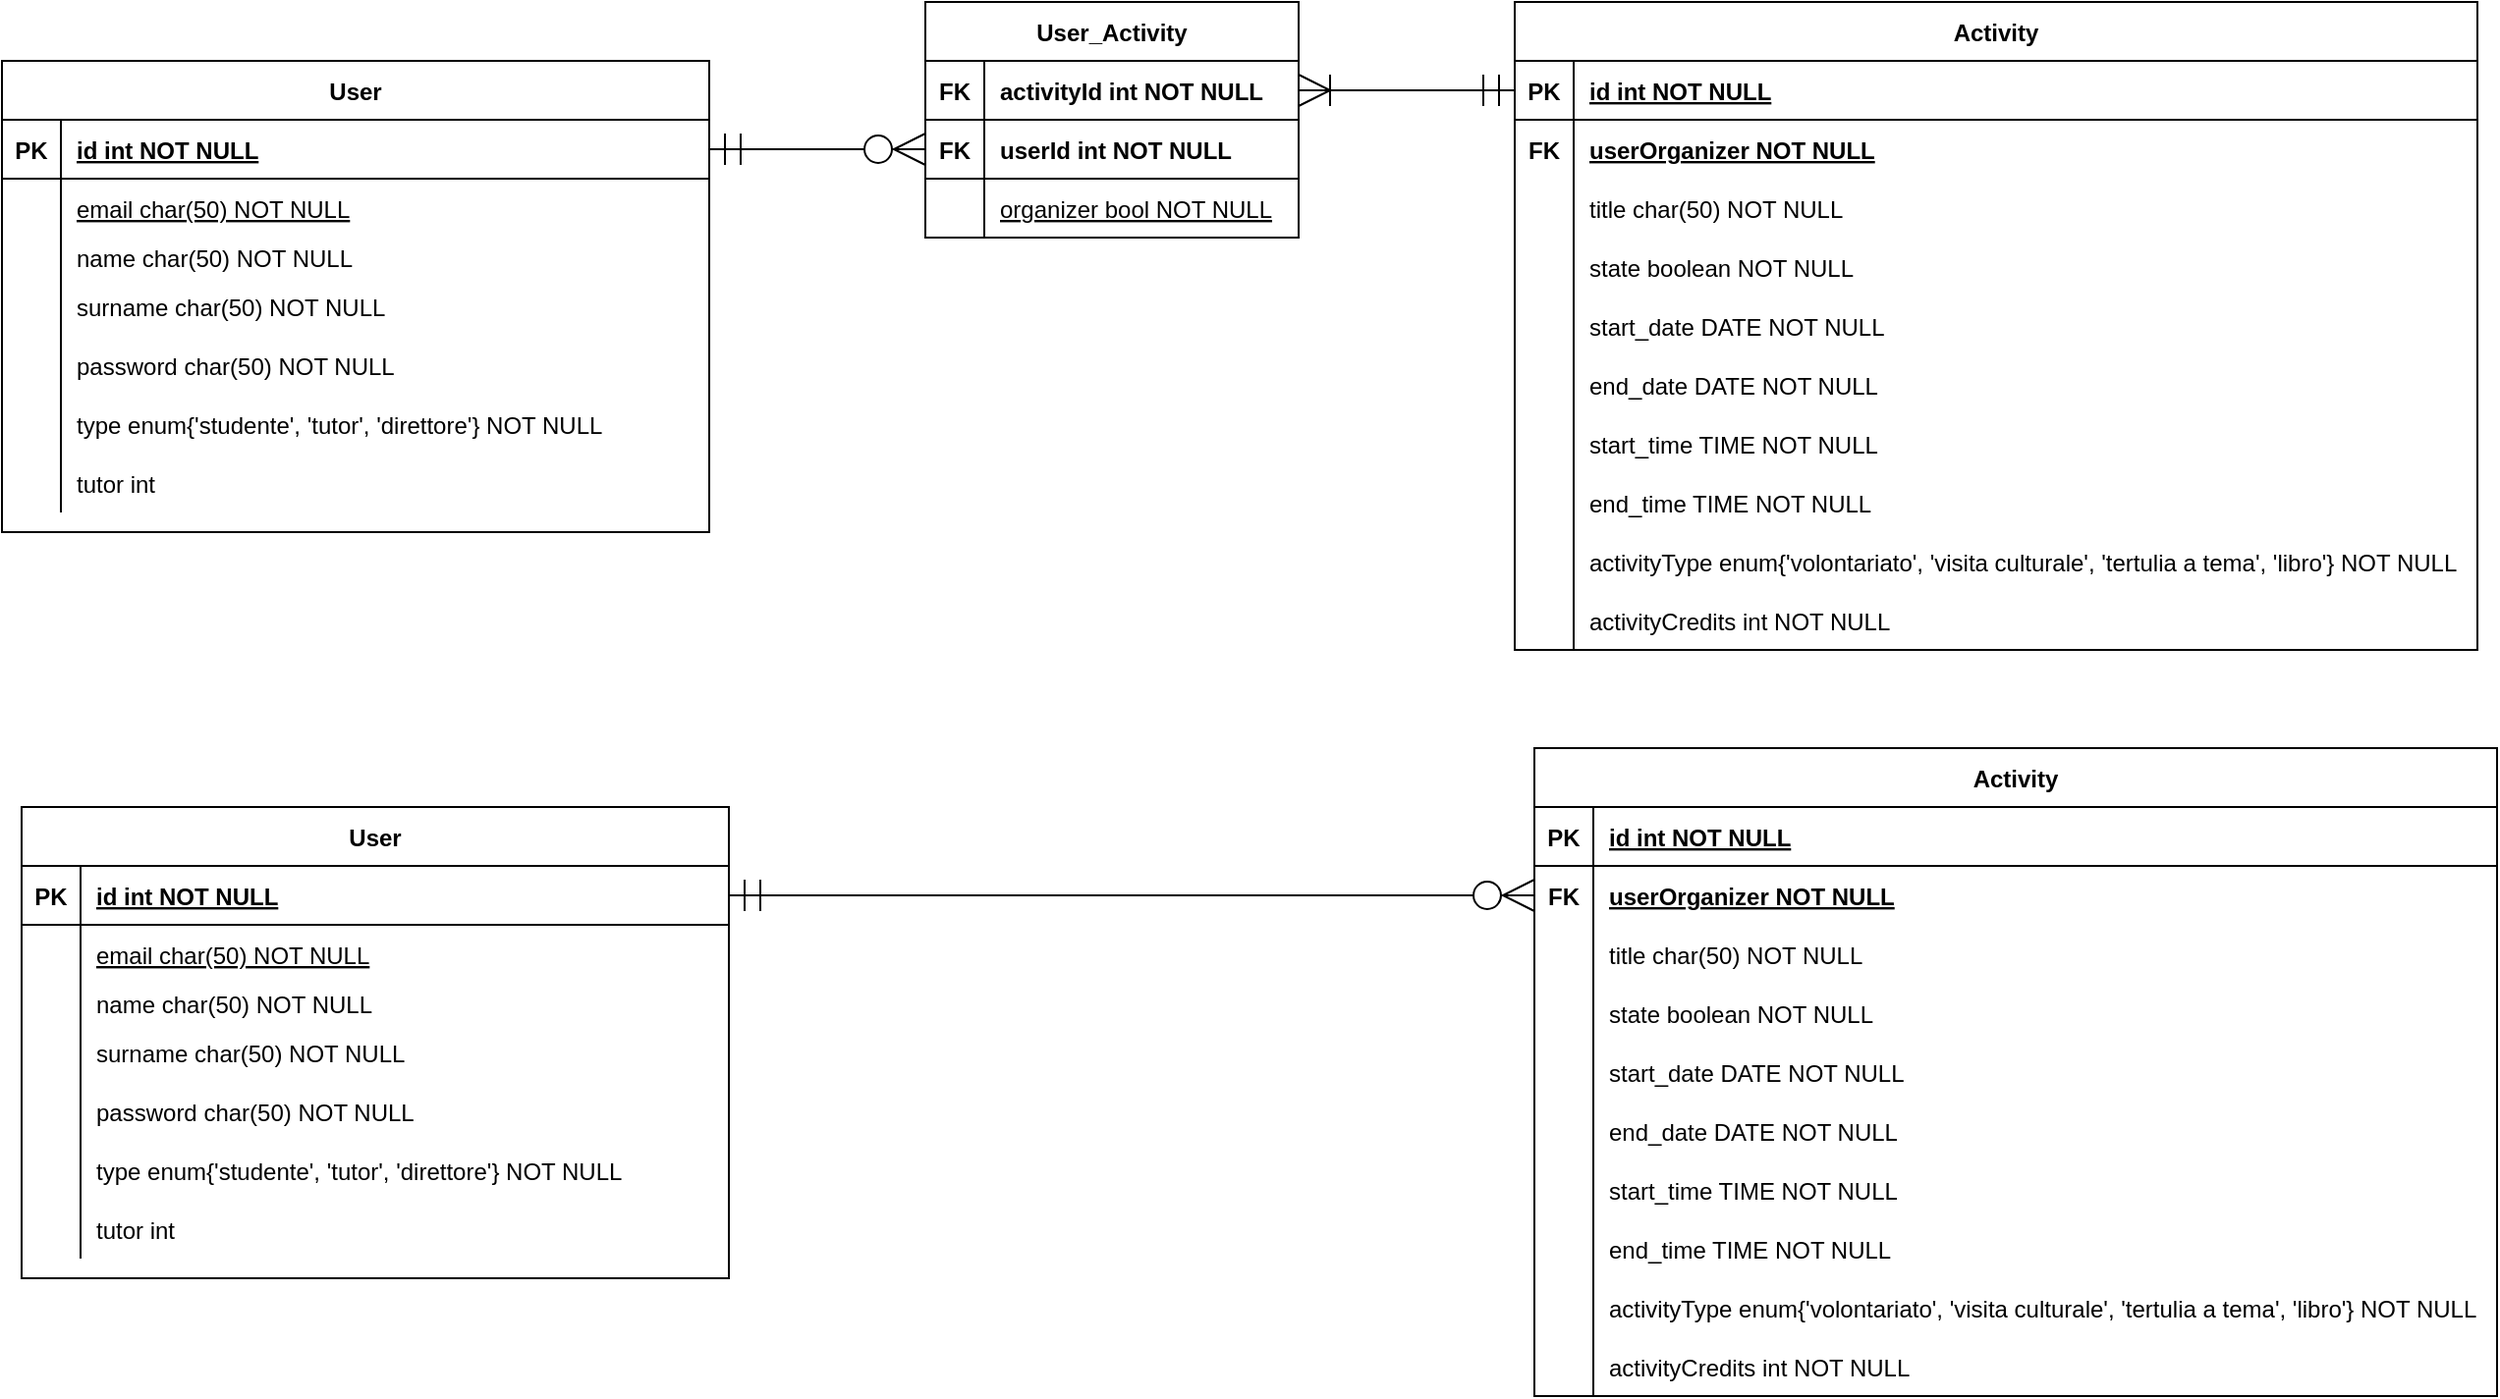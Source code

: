<mxfile version="15.3.5" type="device"><diagram id="R2lEEEUBdFMjLlhIrx00" name="Page-1"><mxGraphModel dx="2530" dy="818" grid="1" gridSize="10" guides="1" tooltips="1" connect="1" arrows="1" fold="1" page="1" pageScale="1" pageWidth="850" pageHeight="1100" math="0" shadow="0" extFonts="Permanent Marker^https://fonts.googleapis.com/css?family=Permanent+Marker"><root><mxCell id="0"/><mxCell id="1" parent="0"/><mxCell id="l_tVNQIfctNyRGzCoqc5-15" value="Activity" style="shape=table;startSize=30;container=1;collapsible=1;childLayout=tableLayout;fixedRows=1;rowLines=0;fontStyle=1;align=center;resizeLast=1;hachureGap=4;pointerEvents=0;" parent="1" vertex="1"><mxGeometry x="40" y="220" width="490" height="330" as="geometry"/></mxCell><mxCell id="l_tVNQIfctNyRGzCoqc5-16" value="" style="shape=partialRectangle;collapsible=0;dropTarget=0;pointerEvents=0;fillColor=none;top=0;left=0;bottom=1;right=0;points=[[0,0.5],[1,0.5]];portConstraint=eastwest;fontStyle=0" parent="l_tVNQIfctNyRGzCoqc5-15" vertex="1"><mxGeometry y="30" width="490" height="30" as="geometry"/></mxCell><mxCell id="l_tVNQIfctNyRGzCoqc5-17" value="PK" style="shape=partialRectangle;connectable=0;fillColor=none;top=0;left=0;bottom=0;right=0;fontStyle=1;overflow=hidden;" parent="l_tVNQIfctNyRGzCoqc5-16" vertex="1"><mxGeometry width="30" height="30" as="geometry"><mxRectangle width="30" height="30" as="alternateBounds"/></mxGeometry></mxCell><mxCell id="l_tVNQIfctNyRGzCoqc5-18" value="id int NOT NULL" style="shape=partialRectangle;connectable=0;fillColor=none;top=0;left=0;bottom=0;right=0;align=left;spacingLeft=6;fontStyle=5;overflow=hidden;" parent="l_tVNQIfctNyRGzCoqc5-16" vertex="1"><mxGeometry x="30" width="460" height="30" as="geometry"><mxRectangle width="460" height="30" as="alternateBounds"/></mxGeometry></mxCell><mxCell id="l_tVNQIfctNyRGzCoqc5-25" value="" style="shape=partialRectangle;collapsible=0;dropTarget=0;pointerEvents=0;fillColor=none;top=0;left=0;bottom=0;right=0;points=[[0,0.5],[1,0.5]];portConstraint=eastwest;fontStyle=0" parent="l_tVNQIfctNyRGzCoqc5-15" vertex="1"><mxGeometry y="60" width="490" height="30" as="geometry"/></mxCell><mxCell id="l_tVNQIfctNyRGzCoqc5-26" value="FK" style="shape=partialRectangle;connectable=0;fillColor=none;top=0;left=0;bottom=0;right=0;editable=1;overflow=hidden;fontStyle=1" parent="l_tVNQIfctNyRGzCoqc5-25" vertex="1"><mxGeometry width="30" height="30" as="geometry"><mxRectangle width="30" height="30" as="alternateBounds"/></mxGeometry></mxCell><mxCell id="l_tVNQIfctNyRGzCoqc5-27" value="userOrganizer NOT NULL" style="shape=partialRectangle;connectable=0;fillColor=none;top=0;left=0;bottom=0;right=0;align=left;spacingLeft=6;overflow=hidden;fontStyle=5" parent="l_tVNQIfctNyRGzCoqc5-25" vertex="1"><mxGeometry x="30" width="460" height="30" as="geometry"><mxRectangle width="460" height="30" as="alternateBounds"/></mxGeometry></mxCell><mxCell id="l_tVNQIfctNyRGzCoqc5-19" value="" style="shape=partialRectangle;collapsible=0;dropTarget=0;pointerEvents=0;fillColor=none;top=0;left=0;bottom=0;right=0;points=[[0,0.5],[1,0.5]];portConstraint=eastwest;fontStyle=0" parent="l_tVNQIfctNyRGzCoqc5-15" vertex="1"><mxGeometry y="90" width="490" height="30" as="geometry"/></mxCell><mxCell id="l_tVNQIfctNyRGzCoqc5-20" value="" style="shape=partialRectangle;connectable=0;fillColor=none;top=0;left=0;bottom=0;right=0;editable=1;overflow=hidden;fontStyle=0" parent="l_tVNQIfctNyRGzCoqc5-19" vertex="1"><mxGeometry width="30" height="30" as="geometry"><mxRectangle width="30" height="30" as="alternateBounds"/></mxGeometry></mxCell><mxCell id="l_tVNQIfctNyRGzCoqc5-21" value="title char(50) NOT NULL" style="shape=partialRectangle;connectable=0;fillColor=none;top=0;left=0;bottom=0;right=0;align=left;spacingLeft=6;overflow=hidden;fontStyle=0" parent="l_tVNQIfctNyRGzCoqc5-19" vertex="1"><mxGeometry x="30" width="460" height="30" as="geometry"><mxRectangle width="460" height="30" as="alternateBounds"/></mxGeometry></mxCell><mxCell id="l_tVNQIfctNyRGzCoqc5-123" value="" style="shape=partialRectangle;collapsible=0;dropTarget=0;pointerEvents=0;fillColor=none;top=0;left=0;bottom=0;right=0;points=[[0,0.5],[1,0.5]];portConstraint=eastwest;fontStyle=0" parent="l_tVNQIfctNyRGzCoqc5-15" vertex="1"><mxGeometry y="120" width="490" height="30" as="geometry"/></mxCell><mxCell id="l_tVNQIfctNyRGzCoqc5-124" value="" style="shape=partialRectangle;connectable=0;fillColor=none;top=0;left=0;bottom=0;right=0;editable=1;overflow=hidden;fontStyle=0" parent="l_tVNQIfctNyRGzCoqc5-123" vertex="1"><mxGeometry width="30" height="30" as="geometry"><mxRectangle width="30" height="30" as="alternateBounds"/></mxGeometry></mxCell><mxCell id="l_tVNQIfctNyRGzCoqc5-125" value="state boolean NOT NULL" style="shape=partialRectangle;connectable=0;fillColor=none;top=0;left=0;bottom=0;right=0;align=left;spacingLeft=6;overflow=hidden;fontStyle=0" parent="l_tVNQIfctNyRGzCoqc5-123" vertex="1"><mxGeometry x="30" width="460" height="30" as="geometry"><mxRectangle width="460" height="30" as="alternateBounds"/></mxGeometry></mxCell><mxCell id="l_tVNQIfctNyRGzCoqc5-22" value="" style="shape=partialRectangle;collapsible=0;dropTarget=0;pointerEvents=0;fillColor=none;top=0;left=0;bottom=0;right=0;points=[[0,0.5],[1,0.5]];portConstraint=eastwest;fontStyle=0" parent="l_tVNQIfctNyRGzCoqc5-15" vertex="1"><mxGeometry y="150" width="490" height="30" as="geometry"/></mxCell><mxCell id="l_tVNQIfctNyRGzCoqc5-23" value="" style="shape=partialRectangle;connectable=0;fillColor=none;top=0;left=0;bottom=0;right=0;editable=1;overflow=hidden;fontStyle=0" parent="l_tVNQIfctNyRGzCoqc5-22" vertex="1"><mxGeometry width="30" height="30" as="geometry"><mxRectangle width="30" height="30" as="alternateBounds"/></mxGeometry></mxCell><mxCell id="l_tVNQIfctNyRGzCoqc5-24" value="start_date DATE NOT NULL" style="shape=partialRectangle;connectable=0;fillColor=none;top=0;left=0;bottom=0;right=0;align=left;spacingLeft=6;overflow=hidden;fontStyle=0" parent="l_tVNQIfctNyRGzCoqc5-22" vertex="1"><mxGeometry x="30" width="460" height="30" as="geometry"><mxRectangle width="460" height="30" as="alternateBounds"/></mxGeometry></mxCell><mxCell id="l_tVNQIfctNyRGzCoqc5-43" value="" style="shape=partialRectangle;collapsible=0;dropTarget=0;pointerEvents=0;fillColor=none;top=0;left=0;bottom=0;right=0;points=[[0,0.5],[1,0.5]];portConstraint=eastwest;fontStyle=0" parent="l_tVNQIfctNyRGzCoqc5-15" vertex="1"><mxGeometry y="180" width="490" height="30" as="geometry"/></mxCell><mxCell id="l_tVNQIfctNyRGzCoqc5-44" value="" style="shape=partialRectangle;connectable=0;fillColor=none;top=0;left=0;bottom=0;right=0;editable=1;overflow=hidden;fontStyle=0" parent="l_tVNQIfctNyRGzCoqc5-43" vertex="1"><mxGeometry width="30" height="30" as="geometry"><mxRectangle width="30" height="30" as="alternateBounds"/></mxGeometry></mxCell><mxCell id="l_tVNQIfctNyRGzCoqc5-45" value="end_date DATE NOT NULL" style="shape=partialRectangle;connectable=0;fillColor=none;top=0;left=0;bottom=0;right=0;align=left;spacingLeft=6;overflow=hidden;fontStyle=0" parent="l_tVNQIfctNyRGzCoqc5-43" vertex="1"><mxGeometry x="30" width="460" height="30" as="geometry"><mxRectangle width="460" height="30" as="alternateBounds"/></mxGeometry></mxCell><mxCell id="l_tVNQIfctNyRGzCoqc5-46" value="" style="shape=partialRectangle;collapsible=0;dropTarget=0;pointerEvents=0;fillColor=none;top=0;left=0;bottom=0;right=0;points=[[0,0.5],[1,0.5]];portConstraint=eastwest;fontStyle=0" parent="l_tVNQIfctNyRGzCoqc5-15" vertex="1"><mxGeometry y="210" width="490" height="30" as="geometry"/></mxCell><mxCell id="l_tVNQIfctNyRGzCoqc5-47" value="" style="shape=partialRectangle;connectable=0;fillColor=none;top=0;left=0;bottom=0;right=0;editable=1;overflow=hidden;fontStyle=0" parent="l_tVNQIfctNyRGzCoqc5-46" vertex="1"><mxGeometry width="30" height="30" as="geometry"><mxRectangle width="30" height="30" as="alternateBounds"/></mxGeometry></mxCell><mxCell id="l_tVNQIfctNyRGzCoqc5-48" value="start_time TIME NOT NULL" style="shape=partialRectangle;connectable=0;fillColor=none;top=0;left=0;bottom=0;right=0;align=left;spacingLeft=6;overflow=hidden;fontStyle=0" parent="l_tVNQIfctNyRGzCoqc5-46" vertex="1"><mxGeometry x="30" width="460" height="30" as="geometry"><mxRectangle width="460" height="30" as="alternateBounds"/></mxGeometry></mxCell><mxCell id="l_tVNQIfctNyRGzCoqc5-49" value="" style="shape=partialRectangle;collapsible=0;dropTarget=0;pointerEvents=0;fillColor=none;top=0;left=0;bottom=0;right=0;points=[[0,0.5],[1,0.5]];portConstraint=eastwest;fontStyle=0" parent="l_tVNQIfctNyRGzCoqc5-15" vertex="1"><mxGeometry y="240" width="490" height="30" as="geometry"/></mxCell><mxCell id="l_tVNQIfctNyRGzCoqc5-50" value="" style="shape=partialRectangle;connectable=0;fillColor=none;top=0;left=0;bottom=0;right=0;editable=1;overflow=hidden;fontStyle=0" parent="l_tVNQIfctNyRGzCoqc5-49" vertex="1"><mxGeometry width="30" height="30" as="geometry"><mxRectangle width="30" height="30" as="alternateBounds"/></mxGeometry></mxCell><mxCell id="l_tVNQIfctNyRGzCoqc5-51" value="end_time TIME NOT NULL" style="shape=partialRectangle;connectable=0;fillColor=none;top=0;left=0;bottom=0;right=0;align=left;spacingLeft=6;overflow=hidden;fontStyle=0" parent="l_tVNQIfctNyRGzCoqc5-49" vertex="1"><mxGeometry x="30" width="460" height="30" as="geometry"><mxRectangle width="460" height="30" as="alternateBounds"/></mxGeometry></mxCell><mxCell id="l_tVNQIfctNyRGzCoqc5-52" value="" style="shape=partialRectangle;collapsible=0;dropTarget=0;pointerEvents=0;fillColor=none;top=0;left=0;bottom=0;right=0;points=[[0,0.5],[1,0.5]];portConstraint=eastwest;fontStyle=0" parent="l_tVNQIfctNyRGzCoqc5-15" vertex="1"><mxGeometry y="270" width="490" height="30" as="geometry"/></mxCell><mxCell id="l_tVNQIfctNyRGzCoqc5-53" value="" style="shape=partialRectangle;connectable=0;fillColor=none;top=0;left=0;bottom=0;right=0;editable=1;overflow=hidden;fontStyle=0" parent="l_tVNQIfctNyRGzCoqc5-52" vertex="1"><mxGeometry width="30" height="30" as="geometry"><mxRectangle width="30" height="30" as="alternateBounds"/></mxGeometry></mxCell><mxCell id="l_tVNQIfctNyRGzCoqc5-54" value="activityType enum{'volontariato', 'visita culturale', 'tertulia a tema', 'libro'} NOT NULL" style="shape=partialRectangle;connectable=0;fillColor=none;top=0;left=0;bottom=0;right=0;align=left;spacingLeft=6;overflow=hidden;fontStyle=0" parent="l_tVNQIfctNyRGzCoqc5-52" vertex="1"><mxGeometry x="30" width="460" height="30" as="geometry"><mxRectangle width="460" height="30" as="alternateBounds"/></mxGeometry></mxCell><mxCell id="l_tVNQIfctNyRGzCoqc5-65" value="" style="shape=partialRectangle;collapsible=0;dropTarget=0;pointerEvents=0;fillColor=none;top=0;left=0;bottom=0;right=0;points=[[0,0.5],[1,0.5]];portConstraint=eastwest;fontStyle=0" parent="l_tVNQIfctNyRGzCoqc5-15" vertex="1"><mxGeometry y="300" width="490" height="30" as="geometry"/></mxCell><mxCell id="l_tVNQIfctNyRGzCoqc5-66" value="" style="shape=partialRectangle;connectable=0;fillColor=none;top=0;left=0;bottom=0;right=0;editable=1;overflow=hidden;fontStyle=0" parent="l_tVNQIfctNyRGzCoqc5-65" vertex="1"><mxGeometry width="30" height="30" as="geometry"><mxRectangle width="30" height="30" as="alternateBounds"/></mxGeometry></mxCell><mxCell id="l_tVNQIfctNyRGzCoqc5-67" value="activityCredits int NOT NULL" style="shape=partialRectangle;connectable=0;fillColor=none;top=0;left=0;bottom=0;right=0;align=left;spacingLeft=6;overflow=hidden;fontStyle=0" parent="l_tVNQIfctNyRGzCoqc5-65" vertex="1"><mxGeometry x="30" width="460" height="30" as="geometry"><mxRectangle width="460" height="30" as="alternateBounds"/></mxGeometry></mxCell><mxCell id="C-vyLk0tnHw3VtMMgP7b-23" value="User" style="shape=table;startSize=30;container=1;collapsible=1;childLayout=tableLayout;fixedRows=1;rowLines=0;fontStyle=1;align=center;resizeLast=1;" parent="1" vertex="1"><mxGeometry x="-730" y="250" width="360" height="240" as="geometry"/></mxCell><mxCell id="C-vyLk0tnHw3VtMMgP7b-24" value="" style="shape=partialRectangle;collapsible=0;dropTarget=0;pointerEvents=0;fillColor=none;points=[[0,0.5],[1,0.5]];portConstraint=eastwest;top=0;left=0;right=0;bottom=1;" parent="C-vyLk0tnHw3VtMMgP7b-23" vertex="1"><mxGeometry y="30" width="360" height="30" as="geometry"/></mxCell><mxCell id="C-vyLk0tnHw3VtMMgP7b-25" value="PK" style="shape=partialRectangle;overflow=hidden;connectable=0;fillColor=none;top=0;left=0;bottom=0;right=0;fontStyle=1;" parent="C-vyLk0tnHw3VtMMgP7b-24" vertex="1"><mxGeometry width="30" height="30" as="geometry"><mxRectangle width="30" height="30" as="alternateBounds"/></mxGeometry></mxCell><mxCell id="C-vyLk0tnHw3VtMMgP7b-26" value="id int NOT NULL " style="shape=partialRectangle;overflow=hidden;connectable=0;fillColor=none;top=0;left=0;bottom=0;right=0;align=left;spacingLeft=6;fontStyle=5;" parent="C-vyLk0tnHw3VtMMgP7b-24" vertex="1"><mxGeometry x="30" width="330" height="30" as="geometry"><mxRectangle width="330" height="30" as="alternateBounds"/></mxGeometry></mxCell><mxCell id="C-vyLk0tnHw3VtMMgP7b-27" value="" style="shape=partialRectangle;collapsible=0;dropTarget=0;pointerEvents=0;fillColor=none;points=[[0,0.5],[1,0.5]];portConstraint=eastwest;top=0;left=0;right=0;bottom=0;" parent="C-vyLk0tnHw3VtMMgP7b-23" vertex="1"><mxGeometry y="60" width="360" height="30" as="geometry"/></mxCell><mxCell id="C-vyLk0tnHw3VtMMgP7b-28" value="" style="shape=partialRectangle;overflow=hidden;connectable=0;fillColor=none;top=0;left=0;bottom=0;right=0;fontStyle=1" parent="C-vyLk0tnHw3VtMMgP7b-27" vertex="1"><mxGeometry width="30" height="30" as="geometry"><mxRectangle width="30" height="30" as="alternateBounds"/></mxGeometry></mxCell><mxCell id="C-vyLk0tnHw3VtMMgP7b-29" value="email char(50) NOT NULL" style="shape=partialRectangle;overflow=hidden;connectable=0;fillColor=none;top=0;left=0;bottom=0;right=0;align=left;spacingLeft=6;fontStyle=4" parent="C-vyLk0tnHw3VtMMgP7b-27" vertex="1"><mxGeometry x="30" width="330" height="30" as="geometry"><mxRectangle width="330" height="30" as="alternateBounds"/></mxGeometry></mxCell><mxCell id="l_tVNQIfctNyRGzCoqc5-86" value="" style="shape=partialRectangle;collapsible=0;dropTarget=0;pointerEvents=0;fillColor=none;points=[[0,0.5],[1,0.5]];portConstraint=eastwest;top=0;left=0;right=0;bottom=0;" parent="C-vyLk0tnHw3VtMMgP7b-23" vertex="1"><mxGeometry y="90" width="360" height="20" as="geometry"/></mxCell><mxCell id="l_tVNQIfctNyRGzCoqc5-87" value="" style="shape=partialRectangle;overflow=hidden;connectable=0;fillColor=none;top=0;left=0;bottom=0;right=0;" parent="l_tVNQIfctNyRGzCoqc5-86" vertex="1"><mxGeometry width="30" height="20" as="geometry"><mxRectangle width="30" height="20" as="alternateBounds"/></mxGeometry></mxCell><mxCell id="l_tVNQIfctNyRGzCoqc5-88" value="name char(50) NOT NULL" style="shape=partialRectangle;overflow=hidden;connectable=0;fillColor=none;top=0;left=0;bottom=0;right=0;align=left;spacingLeft=6;" parent="l_tVNQIfctNyRGzCoqc5-86" vertex="1"><mxGeometry x="30" width="330" height="20" as="geometry"><mxRectangle width="330" height="20" as="alternateBounds"/></mxGeometry></mxCell><mxCell id="l_tVNQIfctNyRGzCoqc5-55" value="" style="shape=partialRectangle;collapsible=0;dropTarget=0;pointerEvents=0;fillColor=none;points=[[0,0.5],[1,0.5]];portConstraint=eastwest;top=0;left=0;right=0;bottom=0;" parent="C-vyLk0tnHw3VtMMgP7b-23" vertex="1"><mxGeometry y="110" width="360" height="30" as="geometry"/></mxCell><mxCell id="l_tVNQIfctNyRGzCoqc5-56" value="" style="shape=partialRectangle;overflow=hidden;connectable=0;fillColor=none;top=0;left=0;bottom=0;right=0;" parent="l_tVNQIfctNyRGzCoqc5-55" vertex="1"><mxGeometry width="30" height="30" as="geometry"><mxRectangle width="30" height="30" as="alternateBounds"/></mxGeometry></mxCell><mxCell id="l_tVNQIfctNyRGzCoqc5-57" value="surname char(50) NOT NULL" style="shape=partialRectangle;overflow=hidden;connectable=0;fillColor=none;top=0;left=0;bottom=0;right=0;align=left;spacingLeft=6;" parent="l_tVNQIfctNyRGzCoqc5-55" vertex="1"><mxGeometry x="30" width="330" height="30" as="geometry"><mxRectangle width="330" height="30" as="alternateBounds"/></mxGeometry></mxCell><mxCell id="l_tVNQIfctNyRGzCoqc5-58" value="" style="shape=partialRectangle;collapsible=0;dropTarget=0;pointerEvents=0;fillColor=none;points=[[0,0.5],[1,0.5]];portConstraint=eastwest;top=0;left=0;right=0;bottom=0;" parent="C-vyLk0tnHw3VtMMgP7b-23" vertex="1"><mxGeometry y="140" width="360" height="30" as="geometry"/></mxCell><mxCell id="l_tVNQIfctNyRGzCoqc5-59" value="" style="shape=partialRectangle;overflow=hidden;connectable=0;fillColor=none;top=0;left=0;bottom=0;right=0;" parent="l_tVNQIfctNyRGzCoqc5-58" vertex="1"><mxGeometry width="30" height="30" as="geometry"><mxRectangle width="30" height="30" as="alternateBounds"/></mxGeometry></mxCell><mxCell id="l_tVNQIfctNyRGzCoqc5-60" value="password char(50) NOT NULL" style="shape=partialRectangle;overflow=hidden;connectable=0;fillColor=none;top=0;left=0;bottom=0;right=0;align=left;spacingLeft=6;" parent="l_tVNQIfctNyRGzCoqc5-58" vertex="1"><mxGeometry x="30" width="330" height="30" as="geometry"><mxRectangle width="330" height="30" as="alternateBounds"/></mxGeometry></mxCell><mxCell id="l_tVNQIfctNyRGzCoqc5-61" value="" style="shape=partialRectangle;collapsible=0;dropTarget=0;pointerEvents=0;fillColor=none;points=[[0,0.5],[1,0.5]];portConstraint=eastwest;top=0;left=0;right=0;bottom=0;" parent="C-vyLk0tnHw3VtMMgP7b-23" vertex="1"><mxGeometry y="170" width="360" height="30" as="geometry"/></mxCell><mxCell id="l_tVNQIfctNyRGzCoqc5-62" value="" style="shape=partialRectangle;overflow=hidden;connectable=0;fillColor=none;top=0;left=0;bottom=0;right=0;" parent="l_tVNQIfctNyRGzCoqc5-61" vertex="1"><mxGeometry width="30" height="30" as="geometry"><mxRectangle width="30" height="30" as="alternateBounds"/></mxGeometry></mxCell><mxCell id="l_tVNQIfctNyRGzCoqc5-63" value="type enum{'studente', 'tutor', 'direttore'} NOT NULL" style="shape=partialRectangle;overflow=hidden;connectable=0;fillColor=none;top=0;left=0;bottom=0;right=0;align=left;spacingLeft=6;" parent="l_tVNQIfctNyRGzCoqc5-61" vertex="1"><mxGeometry x="30" width="330" height="30" as="geometry"><mxRectangle width="330" height="30" as="alternateBounds"/></mxGeometry></mxCell><mxCell id="h5yZXJgTncbsa8Lb4wPb-20" value="" style="shape=partialRectangle;collapsible=0;dropTarget=0;pointerEvents=0;fillColor=none;points=[[0,0.5],[1,0.5]];portConstraint=eastwest;top=0;left=0;right=0;bottom=0;" parent="C-vyLk0tnHw3VtMMgP7b-23" vertex="1"><mxGeometry y="200" width="360" height="30" as="geometry"/></mxCell><mxCell id="h5yZXJgTncbsa8Lb4wPb-21" value="" style="shape=partialRectangle;overflow=hidden;connectable=0;fillColor=none;top=0;left=0;bottom=0;right=0;" parent="h5yZXJgTncbsa8Lb4wPb-20" vertex="1"><mxGeometry width="30" height="30" as="geometry"><mxRectangle width="30" height="30" as="alternateBounds"/></mxGeometry></mxCell><mxCell id="h5yZXJgTncbsa8Lb4wPb-22" value="tutor int" style="shape=partialRectangle;overflow=hidden;connectable=0;fillColor=none;top=0;left=0;bottom=0;right=0;align=left;spacingLeft=6;" parent="h5yZXJgTncbsa8Lb4wPb-20" vertex="1"><mxGeometry x="30" width="330" height="30" as="geometry"><mxRectangle width="330" height="30" as="alternateBounds"/></mxGeometry></mxCell><mxCell id="l_tVNQIfctNyRGzCoqc5-158" value="User_Activity" style="shape=table;startSize=30;container=1;collapsible=1;childLayout=tableLayout;fixedRows=1;rowLines=0;fontStyle=1;align=center;resizeLast=1;hachureGap=4;pointerEvents=0;fillColor=none;" parent="1" vertex="1"><mxGeometry x="-260" y="220" width="190" height="120" as="geometry"/></mxCell><mxCell id="l_tVNQIfctNyRGzCoqc5-159" value="" style="shape=partialRectangle;collapsible=0;dropTarget=0;pointerEvents=0;fillColor=none;top=0;left=0;bottom=1;right=0;points=[[0,0.5],[1,0.5]];portConstraint=eastwest;" parent="l_tVNQIfctNyRGzCoqc5-158" vertex="1"><mxGeometry y="30" width="190" height="30" as="geometry"/></mxCell><mxCell id="l_tVNQIfctNyRGzCoqc5-160" value="FK" style="shape=partialRectangle;connectable=0;fillColor=none;top=0;left=0;bottom=0;right=0;fontStyle=1;overflow=hidden;" parent="l_tVNQIfctNyRGzCoqc5-159" vertex="1"><mxGeometry width="30" height="30" as="geometry"><mxRectangle width="30" height="30" as="alternateBounds"/></mxGeometry></mxCell><mxCell id="l_tVNQIfctNyRGzCoqc5-161" value="activityId int NOT NULL" style="shape=partialRectangle;connectable=0;fillColor=none;top=0;left=0;bottom=0;right=0;align=left;spacingLeft=6;fontStyle=1;overflow=hidden;" parent="l_tVNQIfctNyRGzCoqc5-159" vertex="1"><mxGeometry x="30" width="160" height="30" as="geometry"><mxRectangle width="160" height="30" as="alternateBounds"/></mxGeometry></mxCell><mxCell id="l_tVNQIfctNyRGzCoqc5-171" value="" style="shape=partialRectangle;collapsible=0;dropTarget=0;pointerEvents=0;fillColor=none;top=0;left=0;bottom=1;right=0;points=[[0,0.5],[1,0.5]];portConstraint=eastwest;" parent="l_tVNQIfctNyRGzCoqc5-158" vertex="1"><mxGeometry y="60" width="190" height="30" as="geometry"/></mxCell><mxCell id="l_tVNQIfctNyRGzCoqc5-172" value="FK" style="shape=partialRectangle;connectable=0;fillColor=none;top=0;left=0;bottom=0;right=0;fontStyle=1;overflow=hidden;" parent="l_tVNQIfctNyRGzCoqc5-171" vertex="1"><mxGeometry width="30" height="30" as="geometry"><mxRectangle width="30" height="30" as="alternateBounds"/></mxGeometry></mxCell><mxCell id="l_tVNQIfctNyRGzCoqc5-173" value="userId int NOT NULL" style="shape=partialRectangle;connectable=0;fillColor=none;top=0;left=0;bottom=0;right=0;align=left;spacingLeft=6;fontStyle=1;overflow=hidden;" parent="l_tVNQIfctNyRGzCoqc5-171" vertex="1"><mxGeometry x="30" width="160" height="30" as="geometry"><mxRectangle width="160" height="30" as="alternateBounds"/></mxGeometry></mxCell><mxCell id="l_tVNQIfctNyRGzCoqc5-191" value="" style="shape=partialRectangle;collapsible=0;dropTarget=0;pointerEvents=0;fillColor=none;top=0;left=0;bottom=1;right=0;points=[[0,0.5],[1,0.5]];portConstraint=eastwest;" parent="l_tVNQIfctNyRGzCoqc5-158" vertex="1"><mxGeometry y="90" width="190" height="30" as="geometry"/></mxCell><mxCell id="l_tVNQIfctNyRGzCoqc5-192" value="" style="shape=partialRectangle;connectable=0;fillColor=none;top=0;left=0;bottom=0;right=0;fontStyle=1;overflow=hidden;" parent="l_tVNQIfctNyRGzCoqc5-191" vertex="1"><mxGeometry width="30" height="30" as="geometry"><mxRectangle width="30" height="30" as="alternateBounds"/></mxGeometry></mxCell><mxCell id="l_tVNQIfctNyRGzCoqc5-193" value="organizer bool NOT NULL" style="shape=partialRectangle;connectable=0;fillColor=none;top=0;left=0;bottom=0;right=0;align=left;spacingLeft=6;fontStyle=4;overflow=hidden;" parent="l_tVNQIfctNyRGzCoqc5-191" vertex="1"><mxGeometry x="30" width="160" height="30" as="geometry"><mxRectangle width="160" height="30" as="alternateBounds"/></mxGeometry></mxCell><mxCell id="l_tVNQIfctNyRGzCoqc5-194" value="" style="fontSize=12;html=1;endArrow=ERoneToMany;startArrow=ERmandOne;startSize=14;endSize=14;sourcePerimeterSpacing=8;targetPerimeterSpacing=8;entryX=1;entryY=0.5;entryDx=0;entryDy=0;exitX=0;exitY=0.5;exitDx=0;exitDy=0;" parent="1" source="l_tVNQIfctNyRGzCoqc5-16" target="l_tVNQIfctNyRGzCoqc5-159" edge="1"><mxGeometry width="100" height="100" relative="1" as="geometry"><mxPoint x="30" y="250" as="sourcePoint"/><mxPoint x="-50" y="405" as="targetPoint"/></mxGeometry></mxCell><mxCell id="l_tVNQIfctNyRGzCoqc5-196" value="" style="edgeStyle=entityRelationEdgeStyle;fontSize=12;html=1;endArrow=ERzeroToMany;startArrow=ERmandOne;startSize=14;endSize=14;sourcePerimeterSpacing=8;targetPerimeterSpacing=8;entryX=0;entryY=0.5;entryDx=0;entryDy=0;" parent="1" target="l_tVNQIfctNyRGzCoqc5-171" edge="1"><mxGeometry width="100" height="100" relative="1" as="geometry"><mxPoint x="-370" y="295" as="sourcePoint"/><mxPoint x="-270" y="195" as="targetPoint"/></mxGeometry></mxCell><mxCell id="QvWiHQB3hEVb3FWvEs3v-1" value="Activity" style="shape=table;startSize=30;container=1;collapsible=1;childLayout=tableLayout;fixedRows=1;rowLines=0;fontStyle=1;align=center;resizeLast=1;hachureGap=4;pointerEvents=0;" vertex="1" parent="1"><mxGeometry x="50" y="600" width="490" height="330" as="geometry"/></mxCell><mxCell id="QvWiHQB3hEVb3FWvEs3v-2" value="" style="shape=partialRectangle;collapsible=0;dropTarget=0;pointerEvents=0;fillColor=none;top=0;left=0;bottom=1;right=0;points=[[0,0.5],[1,0.5]];portConstraint=eastwest;fontStyle=0" vertex="1" parent="QvWiHQB3hEVb3FWvEs3v-1"><mxGeometry y="30" width="490" height="30" as="geometry"/></mxCell><mxCell id="QvWiHQB3hEVb3FWvEs3v-3" value="PK" style="shape=partialRectangle;connectable=0;fillColor=none;top=0;left=0;bottom=0;right=0;fontStyle=1;overflow=hidden;" vertex="1" parent="QvWiHQB3hEVb3FWvEs3v-2"><mxGeometry width="30" height="30" as="geometry"><mxRectangle width="30" height="30" as="alternateBounds"/></mxGeometry></mxCell><mxCell id="QvWiHQB3hEVb3FWvEs3v-4" value="id int NOT NULL" style="shape=partialRectangle;connectable=0;fillColor=none;top=0;left=0;bottom=0;right=0;align=left;spacingLeft=6;fontStyle=5;overflow=hidden;" vertex="1" parent="QvWiHQB3hEVb3FWvEs3v-2"><mxGeometry x="30" width="460" height="30" as="geometry"><mxRectangle width="460" height="30" as="alternateBounds"/></mxGeometry></mxCell><mxCell id="QvWiHQB3hEVb3FWvEs3v-5" value="" style="shape=partialRectangle;collapsible=0;dropTarget=0;pointerEvents=0;fillColor=none;top=0;left=0;bottom=0;right=0;points=[[0,0.5],[1,0.5]];portConstraint=eastwest;fontStyle=0" vertex="1" parent="QvWiHQB3hEVb3FWvEs3v-1"><mxGeometry y="60" width="490" height="30" as="geometry"/></mxCell><mxCell id="QvWiHQB3hEVb3FWvEs3v-6" value="FK" style="shape=partialRectangle;connectable=0;fillColor=none;top=0;left=0;bottom=0;right=0;editable=1;overflow=hidden;fontStyle=1" vertex="1" parent="QvWiHQB3hEVb3FWvEs3v-5"><mxGeometry width="30" height="30" as="geometry"><mxRectangle width="30" height="30" as="alternateBounds"/></mxGeometry></mxCell><mxCell id="QvWiHQB3hEVb3FWvEs3v-7" value="userOrganizer NOT NULL" style="shape=partialRectangle;connectable=0;fillColor=none;top=0;left=0;bottom=0;right=0;align=left;spacingLeft=6;overflow=hidden;fontStyle=5" vertex="1" parent="QvWiHQB3hEVb3FWvEs3v-5"><mxGeometry x="30" width="460" height="30" as="geometry"><mxRectangle width="460" height="30" as="alternateBounds"/></mxGeometry></mxCell><mxCell id="QvWiHQB3hEVb3FWvEs3v-8" value="" style="shape=partialRectangle;collapsible=0;dropTarget=0;pointerEvents=0;fillColor=none;top=0;left=0;bottom=0;right=0;points=[[0,0.5],[1,0.5]];portConstraint=eastwest;fontStyle=0" vertex="1" parent="QvWiHQB3hEVb3FWvEs3v-1"><mxGeometry y="90" width="490" height="30" as="geometry"/></mxCell><mxCell id="QvWiHQB3hEVb3FWvEs3v-9" value="" style="shape=partialRectangle;connectable=0;fillColor=none;top=0;left=0;bottom=0;right=0;editable=1;overflow=hidden;fontStyle=0" vertex="1" parent="QvWiHQB3hEVb3FWvEs3v-8"><mxGeometry width="30" height="30" as="geometry"><mxRectangle width="30" height="30" as="alternateBounds"/></mxGeometry></mxCell><mxCell id="QvWiHQB3hEVb3FWvEs3v-10" value="title char(50) NOT NULL" style="shape=partialRectangle;connectable=0;fillColor=none;top=0;left=0;bottom=0;right=0;align=left;spacingLeft=6;overflow=hidden;fontStyle=0" vertex="1" parent="QvWiHQB3hEVb3FWvEs3v-8"><mxGeometry x="30" width="460" height="30" as="geometry"><mxRectangle width="460" height="30" as="alternateBounds"/></mxGeometry></mxCell><mxCell id="QvWiHQB3hEVb3FWvEs3v-11" value="" style="shape=partialRectangle;collapsible=0;dropTarget=0;pointerEvents=0;fillColor=none;top=0;left=0;bottom=0;right=0;points=[[0,0.5],[1,0.5]];portConstraint=eastwest;fontStyle=0" vertex="1" parent="QvWiHQB3hEVb3FWvEs3v-1"><mxGeometry y="120" width="490" height="30" as="geometry"/></mxCell><mxCell id="QvWiHQB3hEVb3FWvEs3v-12" value="" style="shape=partialRectangle;connectable=0;fillColor=none;top=0;left=0;bottom=0;right=0;editable=1;overflow=hidden;fontStyle=0" vertex="1" parent="QvWiHQB3hEVb3FWvEs3v-11"><mxGeometry width="30" height="30" as="geometry"><mxRectangle width="30" height="30" as="alternateBounds"/></mxGeometry></mxCell><mxCell id="QvWiHQB3hEVb3FWvEs3v-13" value="state boolean NOT NULL" style="shape=partialRectangle;connectable=0;fillColor=none;top=0;left=0;bottom=0;right=0;align=left;spacingLeft=6;overflow=hidden;fontStyle=0" vertex="1" parent="QvWiHQB3hEVb3FWvEs3v-11"><mxGeometry x="30" width="460" height="30" as="geometry"><mxRectangle width="460" height="30" as="alternateBounds"/></mxGeometry></mxCell><mxCell id="QvWiHQB3hEVb3FWvEs3v-14" value="" style="shape=partialRectangle;collapsible=0;dropTarget=0;pointerEvents=0;fillColor=none;top=0;left=0;bottom=0;right=0;points=[[0,0.5],[1,0.5]];portConstraint=eastwest;fontStyle=0" vertex="1" parent="QvWiHQB3hEVb3FWvEs3v-1"><mxGeometry y="150" width="490" height="30" as="geometry"/></mxCell><mxCell id="QvWiHQB3hEVb3FWvEs3v-15" value="" style="shape=partialRectangle;connectable=0;fillColor=none;top=0;left=0;bottom=0;right=0;editable=1;overflow=hidden;fontStyle=0" vertex="1" parent="QvWiHQB3hEVb3FWvEs3v-14"><mxGeometry width="30" height="30" as="geometry"><mxRectangle width="30" height="30" as="alternateBounds"/></mxGeometry></mxCell><mxCell id="QvWiHQB3hEVb3FWvEs3v-16" value="start_date DATE NOT NULL" style="shape=partialRectangle;connectable=0;fillColor=none;top=0;left=0;bottom=0;right=0;align=left;spacingLeft=6;overflow=hidden;fontStyle=0" vertex="1" parent="QvWiHQB3hEVb3FWvEs3v-14"><mxGeometry x="30" width="460" height="30" as="geometry"><mxRectangle width="460" height="30" as="alternateBounds"/></mxGeometry></mxCell><mxCell id="QvWiHQB3hEVb3FWvEs3v-17" value="" style="shape=partialRectangle;collapsible=0;dropTarget=0;pointerEvents=0;fillColor=none;top=0;left=0;bottom=0;right=0;points=[[0,0.5],[1,0.5]];portConstraint=eastwest;fontStyle=0" vertex="1" parent="QvWiHQB3hEVb3FWvEs3v-1"><mxGeometry y="180" width="490" height="30" as="geometry"/></mxCell><mxCell id="QvWiHQB3hEVb3FWvEs3v-18" value="" style="shape=partialRectangle;connectable=0;fillColor=none;top=0;left=0;bottom=0;right=0;editable=1;overflow=hidden;fontStyle=0" vertex="1" parent="QvWiHQB3hEVb3FWvEs3v-17"><mxGeometry width="30" height="30" as="geometry"><mxRectangle width="30" height="30" as="alternateBounds"/></mxGeometry></mxCell><mxCell id="QvWiHQB3hEVb3FWvEs3v-19" value="end_date DATE NOT NULL" style="shape=partialRectangle;connectable=0;fillColor=none;top=0;left=0;bottom=0;right=0;align=left;spacingLeft=6;overflow=hidden;fontStyle=0" vertex="1" parent="QvWiHQB3hEVb3FWvEs3v-17"><mxGeometry x="30" width="460" height="30" as="geometry"><mxRectangle width="460" height="30" as="alternateBounds"/></mxGeometry></mxCell><mxCell id="QvWiHQB3hEVb3FWvEs3v-20" value="" style="shape=partialRectangle;collapsible=0;dropTarget=0;pointerEvents=0;fillColor=none;top=0;left=0;bottom=0;right=0;points=[[0,0.5],[1,0.5]];portConstraint=eastwest;fontStyle=0" vertex="1" parent="QvWiHQB3hEVb3FWvEs3v-1"><mxGeometry y="210" width="490" height="30" as="geometry"/></mxCell><mxCell id="QvWiHQB3hEVb3FWvEs3v-21" value="" style="shape=partialRectangle;connectable=0;fillColor=none;top=0;left=0;bottom=0;right=0;editable=1;overflow=hidden;fontStyle=0" vertex="1" parent="QvWiHQB3hEVb3FWvEs3v-20"><mxGeometry width="30" height="30" as="geometry"><mxRectangle width="30" height="30" as="alternateBounds"/></mxGeometry></mxCell><mxCell id="QvWiHQB3hEVb3FWvEs3v-22" value="start_time TIME NOT NULL" style="shape=partialRectangle;connectable=0;fillColor=none;top=0;left=0;bottom=0;right=0;align=left;spacingLeft=6;overflow=hidden;fontStyle=0" vertex="1" parent="QvWiHQB3hEVb3FWvEs3v-20"><mxGeometry x="30" width="460" height="30" as="geometry"><mxRectangle width="460" height="30" as="alternateBounds"/></mxGeometry></mxCell><mxCell id="QvWiHQB3hEVb3FWvEs3v-23" value="" style="shape=partialRectangle;collapsible=0;dropTarget=0;pointerEvents=0;fillColor=none;top=0;left=0;bottom=0;right=0;points=[[0,0.5],[1,0.5]];portConstraint=eastwest;fontStyle=0" vertex="1" parent="QvWiHQB3hEVb3FWvEs3v-1"><mxGeometry y="240" width="490" height="30" as="geometry"/></mxCell><mxCell id="QvWiHQB3hEVb3FWvEs3v-24" value="" style="shape=partialRectangle;connectable=0;fillColor=none;top=0;left=0;bottom=0;right=0;editable=1;overflow=hidden;fontStyle=0" vertex="1" parent="QvWiHQB3hEVb3FWvEs3v-23"><mxGeometry width="30" height="30" as="geometry"><mxRectangle width="30" height="30" as="alternateBounds"/></mxGeometry></mxCell><mxCell id="QvWiHQB3hEVb3FWvEs3v-25" value="end_time TIME NOT NULL" style="shape=partialRectangle;connectable=0;fillColor=none;top=0;left=0;bottom=0;right=0;align=left;spacingLeft=6;overflow=hidden;fontStyle=0" vertex="1" parent="QvWiHQB3hEVb3FWvEs3v-23"><mxGeometry x="30" width="460" height="30" as="geometry"><mxRectangle width="460" height="30" as="alternateBounds"/></mxGeometry></mxCell><mxCell id="QvWiHQB3hEVb3FWvEs3v-26" value="" style="shape=partialRectangle;collapsible=0;dropTarget=0;pointerEvents=0;fillColor=none;top=0;left=0;bottom=0;right=0;points=[[0,0.5],[1,0.5]];portConstraint=eastwest;fontStyle=0" vertex="1" parent="QvWiHQB3hEVb3FWvEs3v-1"><mxGeometry y="270" width="490" height="30" as="geometry"/></mxCell><mxCell id="QvWiHQB3hEVb3FWvEs3v-27" value="" style="shape=partialRectangle;connectable=0;fillColor=none;top=0;left=0;bottom=0;right=0;editable=1;overflow=hidden;fontStyle=0" vertex="1" parent="QvWiHQB3hEVb3FWvEs3v-26"><mxGeometry width="30" height="30" as="geometry"><mxRectangle width="30" height="30" as="alternateBounds"/></mxGeometry></mxCell><mxCell id="QvWiHQB3hEVb3FWvEs3v-28" value="activityType enum{'volontariato', 'visita culturale', 'tertulia a tema', 'libro'} NOT NULL" style="shape=partialRectangle;connectable=0;fillColor=none;top=0;left=0;bottom=0;right=0;align=left;spacingLeft=6;overflow=hidden;fontStyle=0" vertex="1" parent="QvWiHQB3hEVb3FWvEs3v-26"><mxGeometry x="30" width="460" height="30" as="geometry"><mxRectangle width="460" height="30" as="alternateBounds"/></mxGeometry></mxCell><mxCell id="QvWiHQB3hEVb3FWvEs3v-29" value="" style="shape=partialRectangle;collapsible=0;dropTarget=0;pointerEvents=0;fillColor=none;top=0;left=0;bottom=0;right=0;points=[[0,0.5],[1,0.5]];portConstraint=eastwest;fontStyle=0" vertex="1" parent="QvWiHQB3hEVb3FWvEs3v-1"><mxGeometry y="300" width="490" height="30" as="geometry"/></mxCell><mxCell id="QvWiHQB3hEVb3FWvEs3v-30" value="" style="shape=partialRectangle;connectable=0;fillColor=none;top=0;left=0;bottom=0;right=0;editable=1;overflow=hidden;fontStyle=0" vertex="1" parent="QvWiHQB3hEVb3FWvEs3v-29"><mxGeometry width="30" height="30" as="geometry"><mxRectangle width="30" height="30" as="alternateBounds"/></mxGeometry></mxCell><mxCell id="QvWiHQB3hEVb3FWvEs3v-31" value="activityCredits int NOT NULL" style="shape=partialRectangle;connectable=0;fillColor=none;top=0;left=0;bottom=0;right=0;align=left;spacingLeft=6;overflow=hidden;fontStyle=0" vertex="1" parent="QvWiHQB3hEVb3FWvEs3v-29"><mxGeometry x="30" width="460" height="30" as="geometry"><mxRectangle width="460" height="30" as="alternateBounds"/></mxGeometry></mxCell><mxCell id="QvWiHQB3hEVb3FWvEs3v-32" value="User" style="shape=table;startSize=30;container=1;collapsible=1;childLayout=tableLayout;fixedRows=1;rowLines=0;fontStyle=1;align=center;resizeLast=1;" vertex="1" parent="1"><mxGeometry x="-720" y="630" width="360" height="240" as="geometry"/></mxCell><mxCell id="QvWiHQB3hEVb3FWvEs3v-33" value="" style="shape=partialRectangle;collapsible=0;dropTarget=0;pointerEvents=0;fillColor=none;points=[[0,0.5],[1,0.5]];portConstraint=eastwest;top=0;left=0;right=0;bottom=1;" vertex="1" parent="QvWiHQB3hEVb3FWvEs3v-32"><mxGeometry y="30" width="360" height="30" as="geometry"/></mxCell><mxCell id="QvWiHQB3hEVb3FWvEs3v-34" value="PK" style="shape=partialRectangle;overflow=hidden;connectable=0;fillColor=none;top=0;left=0;bottom=0;right=0;fontStyle=1;" vertex="1" parent="QvWiHQB3hEVb3FWvEs3v-33"><mxGeometry width="30" height="30" as="geometry"><mxRectangle width="30" height="30" as="alternateBounds"/></mxGeometry></mxCell><mxCell id="QvWiHQB3hEVb3FWvEs3v-35" value="id int NOT NULL " style="shape=partialRectangle;overflow=hidden;connectable=0;fillColor=none;top=0;left=0;bottom=0;right=0;align=left;spacingLeft=6;fontStyle=5;" vertex="1" parent="QvWiHQB3hEVb3FWvEs3v-33"><mxGeometry x="30" width="330" height="30" as="geometry"><mxRectangle width="330" height="30" as="alternateBounds"/></mxGeometry></mxCell><mxCell id="QvWiHQB3hEVb3FWvEs3v-36" value="" style="shape=partialRectangle;collapsible=0;dropTarget=0;pointerEvents=0;fillColor=none;points=[[0,0.5],[1,0.5]];portConstraint=eastwest;top=0;left=0;right=0;bottom=0;" vertex="1" parent="QvWiHQB3hEVb3FWvEs3v-32"><mxGeometry y="60" width="360" height="30" as="geometry"/></mxCell><mxCell id="QvWiHQB3hEVb3FWvEs3v-37" value="" style="shape=partialRectangle;overflow=hidden;connectable=0;fillColor=none;top=0;left=0;bottom=0;right=0;fontStyle=1" vertex="1" parent="QvWiHQB3hEVb3FWvEs3v-36"><mxGeometry width="30" height="30" as="geometry"><mxRectangle width="30" height="30" as="alternateBounds"/></mxGeometry></mxCell><mxCell id="QvWiHQB3hEVb3FWvEs3v-38" value="email char(50) NOT NULL" style="shape=partialRectangle;overflow=hidden;connectable=0;fillColor=none;top=0;left=0;bottom=0;right=0;align=left;spacingLeft=6;fontStyle=4" vertex="1" parent="QvWiHQB3hEVb3FWvEs3v-36"><mxGeometry x="30" width="330" height="30" as="geometry"><mxRectangle width="330" height="30" as="alternateBounds"/></mxGeometry></mxCell><mxCell id="QvWiHQB3hEVb3FWvEs3v-39" value="" style="shape=partialRectangle;collapsible=0;dropTarget=0;pointerEvents=0;fillColor=none;points=[[0,0.5],[1,0.5]];portConstraint=eastwest;top=0;left=0;right=0;bottom=0;" vertex="1" parent="QvWiHQB3hEVb3FWvEs3v-32"><mxGeometry y="90" width="360" height="20" as="geometry"/></mxCell><mxCell id="QvWiHQB3hEVb3FWvEs3v-40" value="" style="shape=partialRectangle;overflow=hidden;connectable=0;fillColor=none;top=0;left=0;bottom=0;right=0;" vertex="1" parent="QvWiHQB3hEVb3FWvEs3v-39"><mxGeometry width="30" height="20" as="geometry"><mxRectangle width="30" height="20" as="alternateBounds"/></mxGeometry></mxCell><mxCell id="QvWiHQB3hEVb3FWvEs3v-41" value="name char(50) NOT NULL" style="shape=partialRectangle;overflow=hidden;connectable=0;fillColor=none;top=0;left=0;bottom=0;right=0;align=left;spacingLeft=6;" vertex="1" parent="QvWiHQB3hEVb3FWvEs3v-39"><mxGeometry x="30" width="330" height="20" as="geometry"><mxRectangle width="330" height="20" as="alternateBounds"/></mxGeometry></mxCell><mxCell id="QvWiHQB3hEVb3FWvEs3v-42" value="" style="shape=partialRectangle;collapsible=0;dropTarget=0;pointerEvents=0;fillColor=none;points=[[0,0.5],[1,0.5]];portConstraint=eastwest;top=0;left=0;right=0;bottom=0;" vertex="1" parent="QvWiHQB3hEVb3FWvEs3v-32"><mxGeometry y="110" width="360" height="30" as="geometry"/></mxCell><mxCell id="QvWiHQB3hEVb3FWvEs3v-43" value="" style="shape=partialRectangle;overflow=hidden;connectable=0;fillColor=none;top=0;left=0;bottom=0;right=0;" vertex="1" parent="QvWiHQB3hEVb3FWvEs3v-42"><mxGeometry width="30" height="30" as="geometry"><mxRectangle width="30" height="30" as="alternateBounds"/></mxGeometry></mxCell><mxCell id="QvWiHQB3hEVb3FWvEs3v-44" value="surname char(50) NOT NULL" style="shape=partialRectangle;overflow=hidden;connectable=0;fillColor=none;top=0;left=0;bottom=0;right=0;align=left;spacingLeft=6;" vertex="1" parent="QvWiHQB3hEVb3FWvEs3v-42"><mxGeometry x="30" width="330" height="30" as="geometry"><mxRectangle width="330" height="30" as="alternateBounds"/></mxGeometry></mxCell><mxCell id="QvWiHQB3hEVb3FWvEs3v-45" value="" style="shape=partialRectangle;collapsible=0;dropTarget=0;pointerEvents=0;fillColor=none;points=[[0,0.5],[1,0.5]];portConstraint=eastwest;top=0;left=0;right=0;bottom=0;" vertex="1" parent="QvWiHQB3hEVb3FWvEs3v-32"><mxGeometry y="140" width="360" height="30" as="geometry"/></mxCell><mxCell id="QvWiHQB3hEVb3FWvEs3v-46" value="" style="shape=partialRectangle;overflow=hidden;connectable=0;fillColor=none;top=0;left=0;bottom=0;right=0;" vertex="1" parent="QvWiHQB3hEVb3FWvEs3v-45"><mxGeometry width="30" height="30" as="geometry"><mxRectangle width="30" height="30" as="alternateBounds"/></mxGeometry></mxCell><mxCell id="QvWiHQB3hEVb3FWvEs3v-47" value="password char(50) NOT NULL" style="shape=partialRectangle;overflow=hidden;connectable=0;fillColor=none;top=0;left=0;bottom=0;right=0;align=left;spacingLeft=6;" vertex="1" parent="QvWiHQB3hEVb3FWvEs3v-45"><mxGeometry x="30" width="330" height="30" as="geometry"><mxRectangle width="330" height="30" as="alternateBounds"/></mxGeometry></mxCell><mxCell id="QvWiHQB3hEVb3FWvEs3v-48" value="" style="shape=partialRectangle;collapsible=0;dropTarget=0;pointerEvents=0;fillColor=none;points=[[0,0.5],[1,0.5]];portConstraint=eastwest;top=0;left=0;right=0;bottom=0;" vertex="1" parent="QvWiHQB3hEVb3FWvEs3v-32"><mxGeometry y="170" width="360" height="30" as="geometry"/></mxCell><mxCell id="QvWiHQB3hEVb3FWvEs3v-49" value="" style="shape=partialRectangle;overflow=hidden;connectable=0;fillColor=none;top=0;left=0;bottom=0;right=0;" vertex="1" parent="QvWiHQB3hEVb3FWvEs3v-48"><mxGeometry width="30" height="30" as="geometry"><mxRectangle width="30" height="30" as="alternateBounds"/></mxGeometry></mxCell><mxCell id="QvWiHQB3hEVb3FWvEs3v-50" value="type enum{'studente', 'tutor', 'direttore'} NOT NULL" style="shape=partialRectangle;overflow=hidden;connectable=0;fillColor=none;top=0;left=0;bottom=0;right=0;align=left;spacingLeft=6;" vertex="1" parent="QvWiHQB3hEVb3FWvEs3v-48"><mxGeometry x="30" width="330" height="30" as="geometry"><mxRectangle width="330" height="30" as="alternateBounds"/></mxGeometry></mxCell><mxCell id="QvWiHQB3hEVb3FWvEs3v-51" value="" style="shape=partialRectangle;collapsible=0;dropTarget=0;pointerEvents=0;fillColor=none;points=[[0,0.5],[1,0.5]];portConstraint=eastwest;top=0;left=0;right=0;bottom=0;" vertex="1" parent="QvWiHQB3hEVb3FWvEs3v-32"><mxGeometry y="200" width="360" height="30" as="geometry"/></mxCell><mxCell id="QvWiHQB3hEVb3FWvEs3v-52" value="" style="shape=partialRectangle;overflow=hidden;connectable=0;fillColor=none;top=0;left=0;bottom=0;right=0;" vertex="1" parent="QvWiHQB3hEVb3FWvEs3v-51"><mxGeometry width="30" height="30" as="geometry"><mxRectangle width="30" height="30" as="alternateBounds"/></mxGeometry></mxCell><mxCell id="QvWiHQB3hEVb3FWvEs3v-53" value="tutor int" style="shape=partialRectangle;overflow=hidden;connectable=0;fillColor=none;top=0;left=0;bottom=0;right=0;align=left;spacingLeft=6;" vertex="1" parent="QvWiHQB3hEVb3FWvEs3v-51"><mxGeometry x="30" width="330" height="30" as="geometry"><mxRectangle width="330" height="30" as="alternateBounds"/></mxGeometry></mxCell><mxCell id="QvWiHQB3hEVb3FWvEs3v-66" value="" style="edgeStyle=entityRelationEdgeStyle;fontSize=12;html=1;endArrow=ERzeroToMany;startArrow=ERmandOne;startSize=14;endSize=14;sourcePerimeterSpacing=8;targetPerimeterSpacing=8;entryX=0;entryY=0.5;entryDx=0;entryDy=0;exitX=1;exitY=0.5;exitDx=0;exitDy=0;" edge="1" parent="1" source="QvWiHQB3hEVb3FWvEs3v-33" target="QvWiHQB3hEVb3FWvEs3v-5"><mxGeometry width="100" height="100" relative="1" as="geometry"><mxPoint x="-360" y="750" as="sourcePoint"/><mxPoint x="-260" y="650" as="targetPoint"/></mxGeometry></mxCell></root></mxGraphModel></diagram></mxfile>